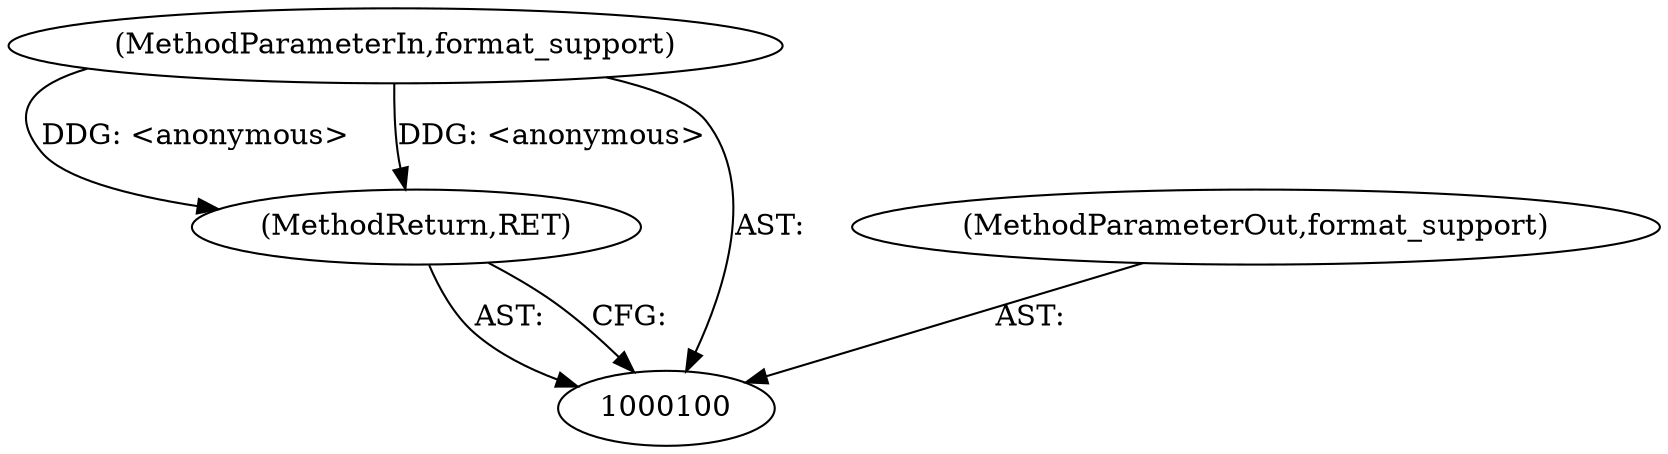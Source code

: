 digraph "0_Chrome_1228817ab04a14df53b5a8446085f9c03bf6e964" {
"1000103" [label="(MethodReturn,RET)"];
"1000101" [label="(MethodParameterIn,format_support)"];
"1000113" [label="(MethodParameterOut,format_support)"];
"1000103" -> "1000100"  [label="AST: "];
"1000103" -> "1000100"  [label="CFG: "];
"1000101" -> "1000103"  [label="DDG: <anonymous>"];
"1000101" -> "1000100"  [label="AST: "];
"1000101" -> "1000103"  [label="DDG: <anonymous>"];
"1000113" -> "1000100"  [label="AST: "];
}

